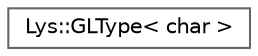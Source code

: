 digraph "Graphical Class Hierarchy"
{
 // LATEX_PDF_SIZE
  bgcolor="transparent";
  edge [fontname=Helvetica,fontsize=10,labelfontname=Helvetica,labelfontsize=10];
  node [fontname=Helvetica,fontsize=10,shape=box,height=0.2,width=0.4];
  rankdir="LR";
  Node0 [id="Node000000",label="Lys::GLType\< char \>",height=0.2,width=0.4,color="grey40", fillcolor="white", style="filled",URL="$structLys_1_1GLType_3_01char_01_4.html",tooltip=" "];
}
